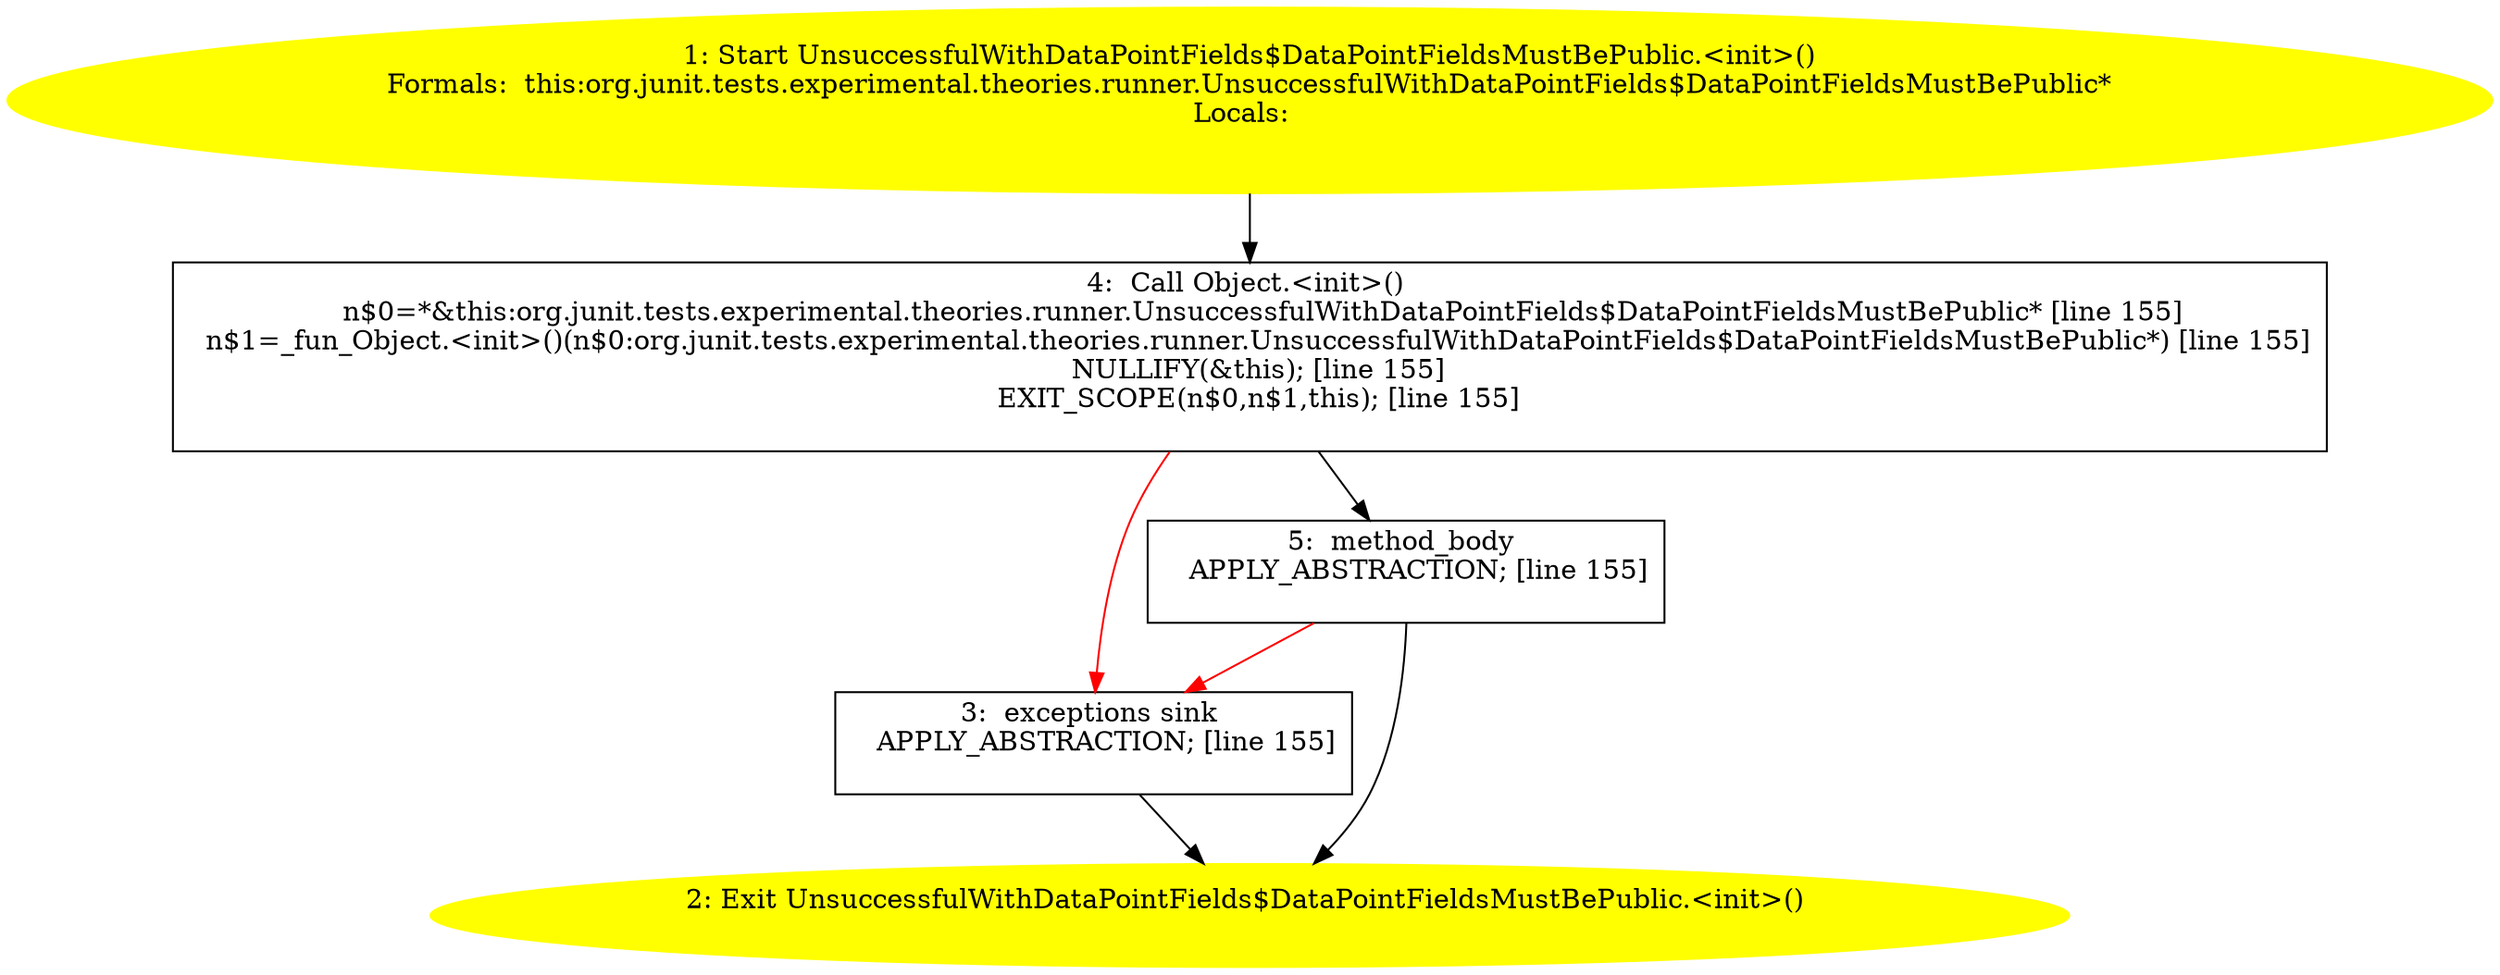 /* @generated */
digraph cfg {
"org.junit.tests.experimental.theories.runner.UnsuccessfulWithDataPointFields$DataPointFieldsMustBePu.55c4f9034a167fc3ecbb2c4e737d011a_1" [label="1: Start UnsuccessfulWithDataPointFields$DataPointFieldsMustBePublic.<init>()\nFormals:  this:org.junit.tests.experimental.theories.runner.UnsuccessfulWithDataPointFields$DataPointFieldsMustBePublic*\nLocals:  \n  " color=yellow style=filled]
	

	 "org.junit.tests.experimental.theories.runner.UnsuccessfulWithDataPointFields$DataPointFieldsMustBePu.55c4f9034a167fc3ecbb2c4e737d011a_1" -> "org.junit.tests.experimental.theories.runner.UnsuccessfulWithDataPointFields$DataPointFieldsMustBePu.55c4f9034a167fc3ecbb2c4e737d011a_4" ;
"org.junit.tests.experimental.theories.runner.UnsuccessfulWithDataPointFields$DataPointFieldsMustBePu.55c4f9034a167fc3ecbb2c4e737d011a_2" [label="2: Exit UnsuccessfulWithDataPointFields$DataPointFieldsMustBePublic.<init>() \n  " color=yellow style=filled]
	

"org.junit.tests.experimental.theories.runner.UnsuccessfulWithDataPointFields$DataPointFieldsMustBePu.55c4f9034a167fc3ecbb2c4e737d011a_3" [label="3:  exceptions sink \n   APPLY_ABSTRACTION; [line 155]\n " shape="box"]
	

	 "org.junit.tests.experimental.theories.runner.UnsuccessfulWithDataPointFields$DataPointFieldsMustBePu.55c4f9034a167fc3ecbb2c4e737d011a_3" -> "org.junit.tests.experimental.theories.runner.UnsuccessfulWithDataPointFields$DataPointFieldsMustBePu.55c4f9034a167fc3ecbb2c4e737d011a_2" ;
"org.junit.tests.experimental.theories.runner.UnsuccessfulWithDataPointFields$DataPointFieldsMustBePu.55c4f9034a167fc3ecbb2c4e737d011a_4" [label="4:  Call Object.<init>() \n   n$0=*&this:org.junit.tests.experimental.theories.runner.UnsuccessfulWithDataPointFields$DataPointFieldsMustBePublic* [line 155]\n  n$1=_fun_Object.<init>()(n$0:org.junit.tests.experimental.theories.runner.UnsuccessfulWithDataPointFields$DataPointFieldsMustBePublic*) [line 155]\n  NULLIFY(&this); [line 155]\n  EXIT_SCOPE(n$0,n$1,this); [line 155]\n " shape="box"]
	

	 "org.junit.tests.experimental.theories.runner.UnsuccessfulWithDataPointFields$DataPointFieldsMustBePu.55c4f9034a167fc3ecbb2c4e737d011a_4" -> "org.junit.tests.experimental.theories.runner.UnsuccessfulWithDataPointFields$DataPointFieldsMustBePu.55c4f9034a167fc3ecbb2c4e737d011a_5" ;
	 "org.junit.tests.experimental.theories.runner.UnsuccessfulWithDataPointFields$DataPointFieldsMustBePu.55c4f9034a167fc3ecbb2c4e737d011a_4" -> "org.junit.tests.experimental.theories.runner.UnsuccessfulWithDataPointFields$DataPointFieldsMustBePu.55c4f9034a167fc3ecbb2c4e737d011a_3" [color="red" ];
"org.junit.tests.experimental.theories.runner.UnsuccessfulWithDataPointFields$DataPointFieldsMustBePu.55c4f9034a167fc3ecbb2c4e737d011a_5" [label="5:  method_body \n   APPLY_ABSTRACTION; [line 155]\n " shape="box"]
	

	 "org.junit.tests.experimental.theories.runner.UnsuccessfulWithDataPointFields$DataPointFieldsMustBePu.55c4f9034a167fc3ecbb2c4e737d011a_5" -> "org.junit.tests.experimental.theories.runner.UnsuccessfulWithDataPointFields$DataPointFieldsMustBePu.55c4f9034a167fc3ecbb2c4e737d011a_2" ;
	 "org.junit.tests.experimental.theories.runner.UnsuccessfulWithDataPointFields$DataPointFieldsMustBePu.55c4f9034a167fc3ecbb2c4e737d011a_5" -> "org.junit.tests.experimental.theories.runner.UnsuccessfulWithDataPointFields$DataPointFieldsMustBePu.55c4f9034a167fc3ecbb2c4e737d011a_3" [color="red" ];
}
